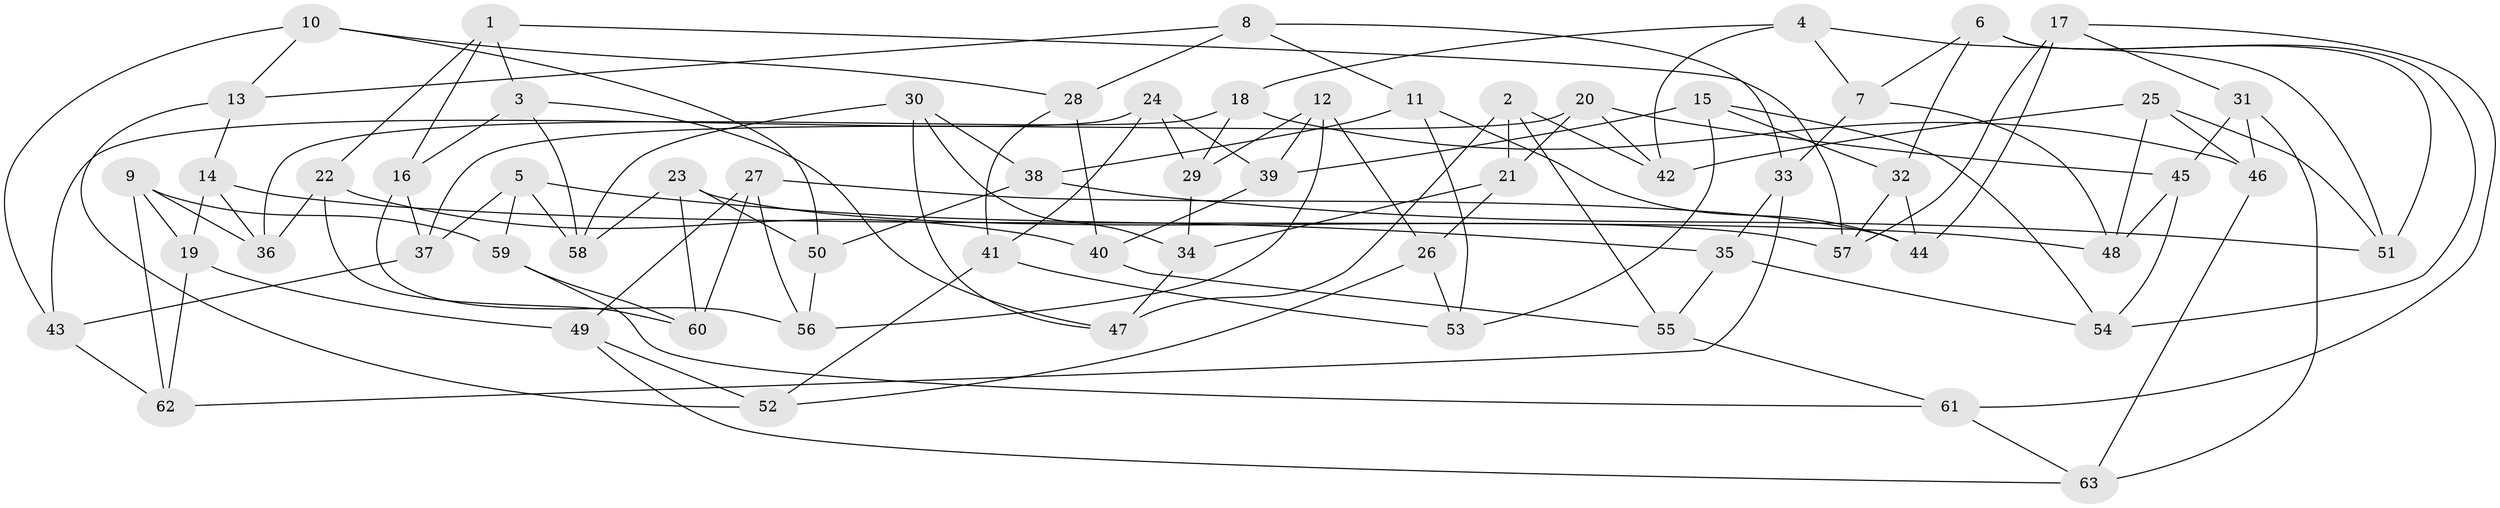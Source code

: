 // coarse degree distribution, {5: 0.2894736842105263, 4: 0.3684210526315789, 6: 0.2631578947368421, 3: 0.07894736842105263}
// Generated by graph-tools (version 1.1) at 2025/38/03/04/25 23:38:19]
// undirected, 63 vertices, 126 edges
graph export_dot {
  node [color=gray90,style=filled];
  1;
  2;
  3;
  4;
  5;
  6;
  7;
  8;
  9;
  10;
  11;
  12;
  13;
  14;
  15;
  16;
  17;
  18;
  19;
  20;
  21;
  22;
  23;
  24;
  25;
  26;
  27;
  28;
  29;
  30;
  31;
  32;
  33;
  34;
  35;
  36;
  37;
  38;
  39;
  40;
  41;
  42;
  43;
  44;
  45;
  46;
  47;
  48;
  49;
  50;
  51;
  52;
  53;
  54;
  55;
  56;
  57;
  58;
  59;
  60;
  61;
  62;
  63;
  1 -- 57;
  1 -- 22;
  1 -- 16;
  1 -- 3;
  2 -- 55;
  2 -- 42;
  2 -- 21;
  2 -- 47;
  3 -- 58;
  3 -- 16;
  3 -- 47;
  4 -- 18;
  4 -- 42;
  4 -- 51;
  4 -- 7;
  5 -- 35;
  5 -- 37;
  5 -- 59;
  5 -- 58;
  6 -- 51;
  6 -- 32;
  6 -- 7;
  6 -- 54;
  7 -- 48;
  7 -- 33;
  8 -- 28;
  8 -- 33;
  8 -- 13;
  8 -- 11;
  9 -- 36;
  9 -- 19;
  9 -- 59;
  9 -- 62;
  10 -- 43;
  10 -- 28;
  10 -- 50;
  10 -- 13;
  11 -- 53;
  11 -- 44;
  11 -- 38;
  12 -- 39;
  12 -- 26;
  12 -- 29;
  12 -- 56;
  13 -- 14;
  13 -- 52;
  14 -- 19;
  14 -- 36;
  14 -- 48;
  15 -- 32;
  15 -- 54;
  15 -- 39;
  15 -- 53;
  16 -- 56;
  16 -- 37;
  17 -- 57;
  17 -- 44;
  17 -- 61;
  17 -- 31;
  18 -- 36;
  18 -- 46;
  18 -- 29;
  19 -- 49;
  19 -- 62;
  20 -- 21;
  20 -- 45;
  20 -- 37;
  20 -- 42;
  21 -- 26;
  21 -- 34;
  22 -- 40;
  22 -- 60;
  22 -- 36;
  23 -- 50;
  23 -- 57;
  23 -- 58;
  23 -- 60;
  24 -- 41;
  24 -- 39;
  24 -- 43;
  24 -- 29;
  25 -- 42;
  25 -- 48;
  25 -- 46;
  25 -- 51;
  26 -- 53;
  26 -- 52;
  27 -- 60;
  27 -- 56;
  27 -- 44;
  27 -- 49;
  28 -- 41;
  28 -- 40;
  29 -- 34;
  30 -- 38;
  30 -- 58;
  30 -- 34;
  30 -- 47;
  31 -- 63;
  31 -- 46;
  31 -- 45;
  32 -- 57;
  32 -- 44;
  33 -- 35;
  33 -- 62;
  34 -- 47;
  35 -- 54;
  35 -- 55;
  37 -- 43;
  38 -- 51;
  38 -- 50;
  39 -- 40;
  40 -- 55;
  41 -- 53;
  41 -- 52;
  43 -- 62;
  45 -- 48;
  45 -- 54;
  46 -- 63;
  49 -- 52;
  49 -- 63;
  50 -- 56;
  55 -- 61;
  59 -- 61;
  59 -- 60;
  61 -- 63;
}
